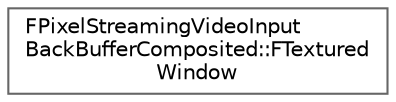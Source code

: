 digraph "Graphical Class Hierarchy"
{
 // INTERACTIVE_SVG=YES
 // LATEX_PDF_SIZE
  bgcolor="transparent";
  edge [fontname=Helvetica,fontsize=10,labelfontname=Helvetica,labelfontsize=10];
  node [fontname=Helvetica,fontsize=10,shape=box,height=0.2,width=0.4];
  rankdir="LR";
  Node0 [id="Node000000",label="FPixelStreamingVideoInput\lBackBufferComposited::FTextured\lWindow",height=0.2,width=0.4,color="grey40", fillcolor="white", style="filled",URL="$d2/d21/classFPixelStreamingVideoInputBackBufferComposited_1_1FTexturedWindow.html",tooltip=" "];
}
